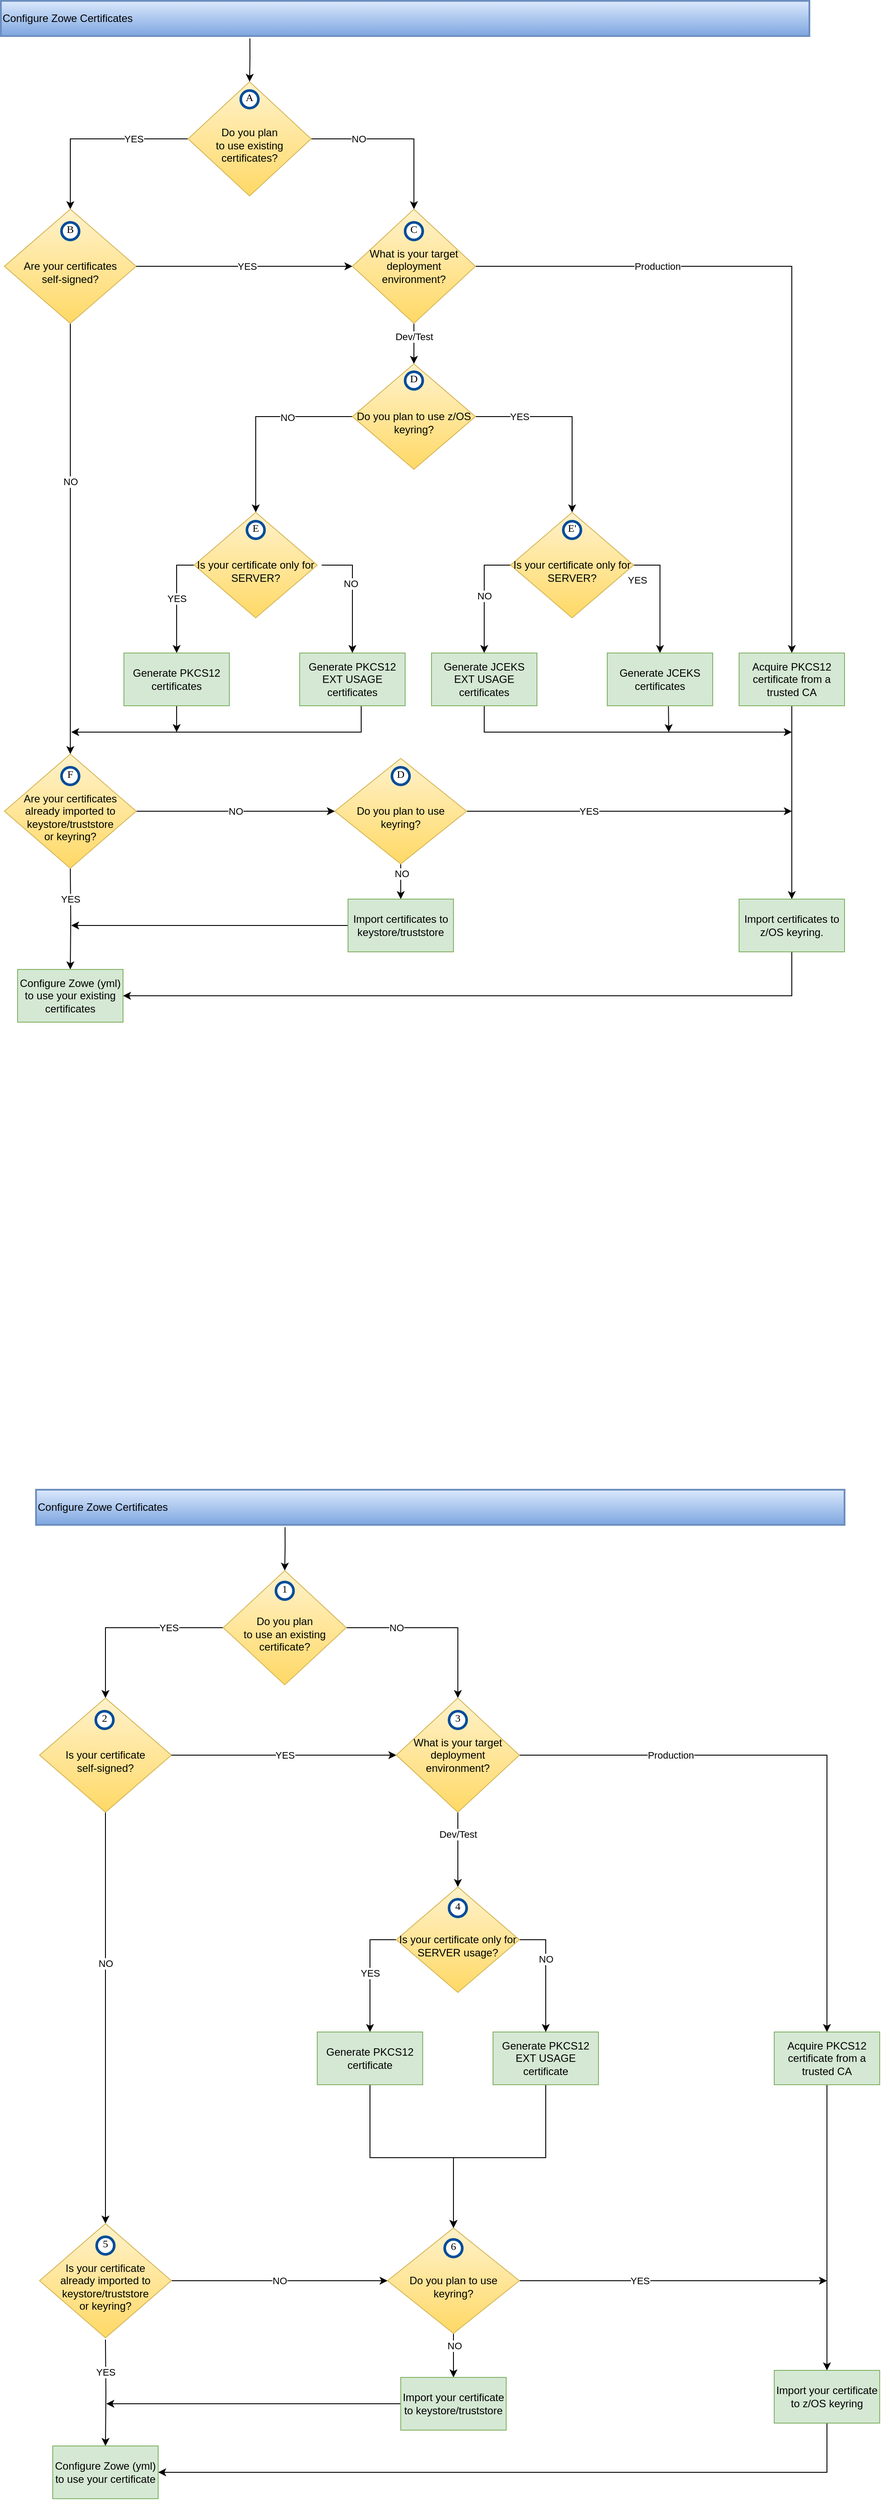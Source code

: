 <mxfile version="21.6.8" type="google">
  <diagram name="Page-1" id="spG-YoBWxSOwZ_v0Y_mw">
    <mxGraphModel grid="1" page="1" gridSize="10" guides="1" tooltips="1" connect="1" arrows="1" fold="1" pageScale="1" pageWidth="1169" pageHeight="827" math="0" shadow="0">
      <root>
        <mxCell id="0" />
        <mxCell id="1" parent="0" />
        <mxCell id="6nssnsCye8Gwaa1LAp3u-1" style="edgeStyle=orthogonalEdgeStyle;rounded=0;orthogonalLoop=1;jettySize=auto;html=1;exitX=1;exitY=0.5;exitDx=0;exitDy=0;" edge="1" parent="1" source="g3imH6zQXt2XZNzEnoYD-15">
          <mxGeometry relative="1" as="geometry">
            <mxPoint x="980" y="1748" as="targetPoint" />
            <mxPoint x="645" y="1748" as="sourcePoint" />
          </mxGeometry>
        </mxCell>
        <mxCell id="6nssnsCye8Gwaa1LAp3u-2" value="YES" style="edgeLabel;html=1;align=center;verticalAlign=middle;resizable=0;points=[];" connectable="0" vertex="1" parent="6nssnsCye8Gwaa1LAp3u-1">
          <mxGeometry x="-0.747" relative="1" as="geometry">
            <mxPoint x="92" as="offset" />
          </mxGeometry>
        </mxCell>
        <mxCell id="6nssnsCye8Gwaa1LAp3u-3" value="" style="edgeStyle=orthogonalEdgeStyle;rounded=0;orthogonalLoop=1;jettySize=auto;html=1;" edge="1" parent="1" source="g3imH6zQXt2XZNzEnoYD-15" target="g3imH6zQXt2XZNzEnoYD-77">
          <mxGeometry relative="1" as="geometry" />
        </mxCell>
        <mxCell id="6nssnsCye8Gwaa1LAp3u-4" value="NO" style="edgeLabel;html=1;align=center;verticalAlign=middle;resizable=0;points=[];" connectable="0" vertex="1" parent="6nssnsCye8Gwaa1LAp3u-3">
          <mxGeometry x="-0.443" y="1" relative="1" as="geometry">
            <mxPoint as="offset" />
          </mxGeometry>
        </mxCell>
        <mxCell id="g3imH6zQXt2XZNzEnoYD-15" value="&lt;br&gt;Do you plan to use&lt;br&gt;keyring?" style="rhombus;whiteSpace=wrap;html=1;fillColor=#fff2cc;gradientColor=#ffd966;strokeColor=#d6b656;" vertex="1" parent="1">
          <mxGeometry x="460" y="1688" width="150" height="120" as="geometry" />
        </mxCell>
        <mxCell id="g3imH6zQXt2XZNzEnoYD-61" value="Production" style="edgeStyle=orthogonalEdgeStyle;rounded=0;orthogonalLoop=1;jettySize=auto;html=1;entryX=0.5;entryY=0;entryDx=0;entryDy=0;exitX=1;exitY=0.5;exitDx=0;exitDy=0;" edge="1" parent="1" source="g3imH6zQXt2XZNzEnoYD-32" target="g3imH6zQXt2XZNzEnoYD-68">
          <mxGeometry x="-0.484" relative="1" as="geometry">
            <mxPoint x="941" y="1433" as="sourcePoint" />
            <mxPoint x="1091" y="1398" as="targetPoint" />
            <Array as="points">
              <mxPoint x="980" y="1128" />
            </Array>
            <mxPoint as="offset" />
          </mxGeometry>
        </mxCell>
        <mxCell id="g3imH6zQXt2XZNzEnoYD-63" value="" style="edgeStyle=orthogonalEdgeStyle;rounded=0;orthogonalLoop=1;jettySize=auto;html=1;exitX=0.5;exitY=1;exitDx=0;exitDy=0;entryX=0.5;entryY=0;entryDx=0;entryDy=0;" edge="1" parent="1" source="g3imH6zQXt2XZNzEnoYD-32" target="g3imH6zQXt2XZNzEnoYD-55">
          <mxGeometry relative="1" as="geometry">
            <mxPoint x="850" y="1238" as="sourcePoint" />
            <mxPoint x="750" y="1298" as="targetPoint" />
          </mxGeometry>
        </mxCell>
        <mxCell id="g3imH6zQXt2XZNzEnoYD-64" value="Dev/Test" style="edgeLabel;html=1;align=center;verticalAlign=middle;resizable=0;points=[];" connectable="0" vertex="1" parent="g3imH6zQXt2XZNzEnoYD-63">
          <mxGeometry x="-0.52" y="2" relative="1" as="geometry">
            <mxPoint x="-2" y="4" as="offset" />
          </mxGeometry>
        </mxCell>
        <mxCell id="g3imH6zQXt2XZNzEnoYD-44" value="" style="edgeStyle=orthogonalEdgeStyle;rounded=0;orthogonalLoop=1;jettySize=auto;html=1;entryX=0.5;entryY=0;entryDx=0;entryDy=0;exitX=0.308;exitY=1.067;exitDx=0;exitDy=0;exitPerimeter=0;" edge="1" parent="1" source="g3imH6zQXt2XZNzEnoYD-45" target="g3imH6zQXt2XZNzEnoYD-50">
          <mxGeometry relative="1" as="geometry">
            <mxPoint x="159" y="866" as="sourcePoint" />
            <mxPoint x="159" y="893" as="targetPoint" />
          </mxGeometry>
        </mxCell>
        <mxCell id="g3imH6zQXt2XZNzEnoYD-45" value="Configure Zowe Certificates" style="rounded=0;whiteSpace=wrap;html=1;fillColor=#dae8fc;strokeColor=#6c8ebf;strokeWidth=2;align=left;gradientColor=#7ea6e0;" vertex="1" parent="1">
          <mxGeometry x="80" y="826" width="920" height="40" as="geometry" />
        </mxCell>
        <mxCell id="g3imH6zQXt2XZNzEnoYD-49" value="NO" style="edgeStyle=orthogonalEdgeStyle;rounded=0;orthogonalLoop=1;jettySize=auto;html=1;exitX=1;exitY=0.5;exitDx=0;exitDy=0;entryX=0.5;entryY=0;entryDx=0;entryDy=0;" edge="1" parent="1" source="g3imH6zQXt2XZNzEnoYD-50" target="g3imH6zQXt2XZNzEnoYD-32">
          <mxGeometry x="-0.456" relative="1" as="geometry">
            <mxPoint x="-54" y="1066" as="targetPoint" />
            <Array as="points">
              <mxPoint x="550" y="983" />
            </Array>
            <mxPoint as="offset" />
          </mxGeometry>
        </mxCell>
        <mxCell id="o7ZixmJ9b5zxDJwxDlTb-1" value="YES" style="edgeStyle=orthogonalEdgeStyle;rounded=0;orthogonalLoop=1;jettySize=auto;html=1;" edge="1" parent="1" source="g3imH6zQXt2XZNzEnoYD-50" target="g3imH6zQXt2XZNzEnoYD-54">
          <mxGeometry x="-0.418" relative="1" as="geometry">
            <mxPoint as="offset" />
          </mxGeometry>
        </mxCell>
        <mxCell id="g3imH6zQXt2XZNzEnoYD-50" value="&lt;br&gt;Do you plan &lt;br&gt;to use existing certificates?" style="rhombus;whiteSpace=wrap;html=1;fillColor=#fff2cc;gradientColor=#ffd966;strokeColor=#d6b656;" vertex="1" parent="1">
          <mxGeometry x="293" y="918" width="140" height="130" as="geometry" />
        </mxCell>
        <mxCell id="g3imH6zQXt2XZNzEnoYD-51" value="NO" style="edgeStyle=orthogonalEdgeStyle;rounded=0;orthogonalLoop=1;jettySize=auto;html=1;entryX=0.5;entryY=0;entryDx=0;entryDy=0;exitX=0.5;exitY=1;exitDx=0;exitDy=0;entryPerimeter=0;" edge="1" parent="1" source="g3imH6zQXt2XZNzEnoYD-54" target="g3imH6zQXt2XZNzEnoYD-59">
          <mxGeometry x="-0.268" relative="1" as="geometry">
            <mxPoint x="159" y="1683" as="targetPoint" />
            <mxPoint as="offset" />
            <mxPoint x="159" y="1193" as="sourcePoint" />
          </mxGeometry>
        </mxCell>
        <mxCell id="g3imH6zQXt2XZNzEnoYD-54" value="&lt;br&gt;Are your certificates &lt;br&gt;self-signed?" style="rhombus;whiteSpace=wrap;html=1;fillColor=#fff2cc;gradientColor=#ffd966;strokeColor=#d6b656;" vertex="1" parent="1">
          <mxGeometry x="84" y="1063" width="150" height="130" as="geometry" />
        </mxCell>
        <mxCell id="g3imH6zQXt2XZNzEnoYD-73" value="YES" style="edgeStyle=orthogonalEdgeStyle;rounded=0;orthogonalLoop=1;jettySize=auto;html=1;exitX=0;exitY=0.5;exitDx=0;exitDy=0;entryX=0.5;entryY=0;entryDx=0;entryDy=0;" edge="1" parent="1" target="g3imH6zQXt2XZNzEnoYD-62">
          <mxGeometry relative="1" as="geometry">
            <mxPoint x="305" y="1468" as="sourcePoint" />
            <mxPoint x="290" y="1568" as="targetPoint" />
            <Array as="points">
              <mxPoint x="280" y="1468" />
            </Array>
          </mxGeometry>
        </mxCell>
        <mxCell id="g3imH6zQXt2XZNzEnoYD-75" value="NO" style="edgeStyle=orthogonalEdgeStyle;rounded=0;orthogonalLoop=1;jettySize=auto;html=1;exitX=0;exitY=0.5;exitDx=0;exitDy=0;" edge="1" parent="1" source="6nssnsCye8Gwaa1LAp3u-5" target="g3imH6zQXt2XZNzEnoYD-74">
          <mxGeometry relative="1" as="geometry" />
        </mxCell>
        <mxCell id="6nssnsCye8Gwaa1LAp3u-13" style="edgeStyle=orthogonalEdgeStyle;rounded=0;orthogonalLoop=1;jettySize=auto;html=1;entryX=0.5;entryY=0;entryDx=0;entryDy=0;exitX=0;exitY=0.5;exitDx=0;exitDy=0;" edge="1" parent="1" source="g3imH6zQXt2XZNzEnoYD-55" target="6nssnsCye8Gwaa1LAp3u-6">
          <mxGeometry relative="1" as="geometry" />
        </mxCell>
        <mxCell id="6nssnsCye8Gwaa1LAp3u-16" value="NO" style="edgeLabel;html=1;align=center;verticalAlign=middle;resizable=0;points=[];" connectable="0" vertex="1" parent="6nssnsCye8Gwaa1LAp3u-13">
          <mxGeometry x="-0.322" y="1" relative="1" as="geometry">
            <mxPoint as="offset" />
          </mxGeometry>
        </mxCell>
        <mxCell id="6nssnsCye8Gwaa1LAp3u-14" style="edgeStyle=orthogonalEdgeStyle;rounded=0;orthogonalLoop=1;jettySize=auto;html=1;entryX=0.5;entryY=0;entryDx=0;entryDy=0;" edge="1" parent="1" source="g3imH6zQXt2XZNzEnoYD-55" target="6nssnsCye8Gwaa1LAp3u-5">
          <mxGeometry relative="1" as="geometry" />
        </mxCell>
        <mxCell id="6nssnsCye8Gwaa1LAp3u-15" value="YES" style="edgeLabel;html=1;align=center;verticalAlign=middle;resizable=0;points=[];" connectable="0" vertex="1" parent="6nssnsCye8Gwaa1LAp3u-14">
          <mxGeometry x="-0.182" y="4" relative="1" as="geometry">
            <mxPoint x="-40" y="4" as="offset" />
          </mxGeometry>
        </mxCell>
        <mxCell id="g3imH6zQXt2XZNzEnoYD-55" value="&lt;br&gt;Do you plan to use z/OS &lt;br&gt;keyring?" style="rhombus;whiteSpace=wrap;html=1;fillColor=#fff2cc;gradientColor=#ffd966;strokeColor=#d6b656;" vertex="1" parent="1">
          <mxGeometry x="480" y="1239" width="140" height="120" as="geometry" />
        </mxCell>
        <mxCell id="g3imH6zQXt2XZNzEnoYD-71" style="edgeStyle=orthogonalEdgeStyle;rounded=0;orthogonalLoop=1;jettySize=auto;html=1;entryX=1;entryY=0.5;entryDx=0;entryDy=0;exitX=0.5;exitY=1;exitDx=0;exitDy=0;" edge="1" parent="1" source="g3imH6zQXt2XZNzEnoYD-57" target="g3imH6zQXt2XZNzEnoYD-60">
          <mxGeometry relative="1" as="geometry">
            <Array as="points">
              <mxPoint x="980" y="1958" />
            </Array>
          </mxGeometry>
        </mxCell>
        <mxCell id="g3imH6zQXt2XZNzEnoYD-57" value="Import certificates to z/OS keyring." style="whiteSpace=wrap;html=1;fillColor=#d5e8d4;strokeColor=#82b366;" vertex="1" parent="1">
          <mxGeometry x="920" y="1848" width="120" height="60" as="geometry" />
        </mxCell>
        <mxCell id="g3imH6zQXt2XZNzEnoYD-65" value="NO" style="edgeStyle=orthogonalEdgeStyle;rounded=0;orthogonalLoop=1;jettySize=auto;html=1;exitX=1;exitY=0.5;exitDx=0;exitDy=0;entryX=0;entryY=0.5;entryDx=0;entryDy=0;" edge="1" parent="1" source="g3imH6zQXt2XZNzEnoYD-59" target="g3imH6zQXt2XZNzEnoYD-15">
          <mxGeometry relative="1" as="geometry">
            <mxPoint x="570" y="1698" as="targetPoint" />
            <Array as="points">
              <mxPoint x="425" y="1748" />
            </Array>
          </mxGeometry>
        </mxCell>
        <mxCell id="g3imH6zQXt2XZNzEnoYD-67" value="YES" style="edgeStyle=orthogonalEdgeStyle;rounded=0;orthogonalLoop=1;jettySize=auto;html=1;entryX=0.5;entryY=0;entryDx=0;entryDy=0;" edge="1" parent="1" target="g3imH6zQXt2XZNzEnoYD-60">
          <mxGeometry x="-0.391" relative="1" as="geometry">
            <mxPoint x="-36" y="1663" as="targetPoint" />
            <mxPoint as="offset" />
            <mxPoint x="159" y="1813" as="sourcePoint" />
          </mxGeometry>
        </mxCell>
        <mxCell id="g3imH6zQXt2XZNzEnoYD-59" value="&lt;br&gt;Are your certificates &lt;br&gt;already imported to keystore/truststore &lt;br&gt;or keyring?" style="rhombus;whiteSpace=wrap;html=1;fillColor=#fff2cc;gradientColor=#ffd966;strokeColor=#d6b656;" vertex="1" parent="1">
          <mxGeometry x="84" y="1683" width="150" height="130" as="geometry" />
        </mxCell>
        <mxCell id="g3imH6zQXt2XZNzEnoYD-60" value="Configure Zowe (yml) to use your existing certificates" style="whiteSpace=wrap;html=1;fillColor=#d5e8d4;strokeColor=#82b366;" vertex="1" parent="1">
          <mxGeometry x="99" y="1928" width="120" height="60" as="geometry" />
        </mxCell>
        <mxCell id="g3imH6zQXt2XZNzEnoYD-72" style="edgeStyle=orthogonalEdgeStyle;rounded=0;orthogonalLoop=1;jettySize=auto;html=1;exitX=0.5;exitY=1;exitDx=0;exitDy=0;" edge="1" parent="1" source="g3imH6zQXt2XZNzEnoYD-62">
          <mxGeometry relative="1" as="geometry">
            <Array as="points" />
            <mxPoint x="203" y="1598" as="sourcePoint" />
            <mxPoint x="280" y="1658" as="targetPoint" />
          </mxGeometry>
        </mxCell>
        <mxCell id="g3imH6zQXt2XZNzEnoYD-62" value="Generate PKCS12 certificates" style="whiteSpace=wrap;html=1;fillColor=#d5e8d4;strokeColor=#82b366;" vertex="1" parent="1">
          <mxGeometry x="220" y="1568" width="120" height="60" as="geometry" />
        </mxCell>
        <mxCell id="g3imH6zQXt2XZNzEnoYD-70" value="" style="edgeStyle=orthogonalEdgeStyle;rounded=0;orthogonalLoop=1;jettySize=auto;html=1;" edge="1" parent="1" source="g3imH6zQXt2XZNzEnoYD-68" target="g3imH6zQXt2XZNzEnoYD-57">
          <mxGeometry relative="1" as="geometry" />
        </mxCell>
        <mxCell id="g3imH6zQXt2XZNzEnoYD-68" value="Acquire PKCS12 certificate from a trusted CA" style="whiteSpace=wrap;html=1;fillColor=#d5e8d4;strokeColor=#82b366;" vertex="1" parent="1">
          <mxGeometry x="920" y="1568" width="120" height="60" as="geometry" />
        </mxCell>
        <mxCell id="g3imH6zQXt2XZNzEnoYD-76" style="edgeStyle=orthogonalEdgeStyle;rounded=0;orthogonalLoop=1;jettySize=auto;html=1;exitX=0.5;exitY=1;exitDx=0;exitDy=0;" edge="1" parent="1" source="g3imH6zQXt2XZNzEnoYD-74">
          <mxGeometry relative="1" as="geometry">
            <mxPoint x="980" y="1658" as="targetPoint" />
            <Array as="points">
              <mxPoint x="630" y="1658" />
            </Array>
          </mxGeometry>
        </mxCell>
        <mxCell id="g3imH6zQXt2XZNzEnoYD-74" value="Generate JCEKS EXT USAGE certificates" style="whiteSpace=wrap;html=1;fillColor=#d5e8d4;strokeColor=#82b366;" vertex="1" parent="1">
          <mxGeometry x="570" y="1568" width="120" height="60" as="geometry" />
        </mxCell>
        <mxCell id="6nssnsCye8Gwaa1LAp3u-18" style="edgeStyle=orthogonalEdgeStyle;rounded=0;orthogonalLoop=1;jettySize=auto;html=1;" edge="1" parent="1" source="g3imH6zQXt2XZNzEnoYD-77">
          <mxGeometry relative="1" as="geometry">
            <mxPoint x="160" y="1878" as="targetPoint" />
          </mxGeometry>
        </mxCell>
        <mxCell id="g3imH6zQXt2XZNzEnoYD-77" value="Import certificates to keystore/truststore" style="whiteSpace=wrap;html=1;fillColor=#d5e8d4;strokeColor=#82b366;" vertex="1" parent="1">
          <mxGeometry x="475" y="1848" width="120" height="60" as="geometry" />
        </mxCell>
        <mxCell id="6nssnsCye8Gwaa1LAp3u-8" style="edgeStyle=orthogonalEdgeStyle;rounded=0;orthogonalLoop=1;jettySize=auto;html=1;entryX=0.5;entryY=0;entryDx=0;entryDy=0;exitX=1;exitY=0.5;exitDx=0;exitDy=0;" edge="1" parent="1" source="6nssnsCye8Gwaa1LAp3u-5" target="6nssnsCye8Gwaa1LAp3u-7">
          <mxGeometry relative="1" as="geometry">
            <mxPoint x="920" y="1468" as="sourcePoint" />
            <mxPoint x="940" y="1628" as="targetPoint" />
          </mxGeometry>
        </mxCell>
        <mxCell id="6nssnsCye8Gwaa1LAp3u-9" value="YES" style="edgeLabel;html=1;align=center;verticalAlign=middle;resizable=0;points=[];" connectable="0" vertex="1" parent="6nssnsCye8Gwaa1LAp3u-8">
          <mxGeometry x="-0.23" y="-3" relative="1" as="geometry">
            <mxPoint x="-23" y="-3" as="offset" />
          </mxGeometry>
        </mxCell>
        <mxCell id="6nssnsCye8Gwaa1LAp3u-5" value="&lt;br&gt;Is your certificate only for&lt;br&gt;SERVER?" style="rhombus;whiteSpace=wrap;html=1;fillColor=#fff2cc;gradientColor=#ffd966;strokeColor=#d6b656;" vertex="1" parent="1">
          <mxGeometry x="660" y="1408" width="140" height="120" as="geometry" />
        </mxCell>
        <mxCell id="6nssnsCye8Gwaa1LAp3u-11" style="edgeStyle=orthogonalEdgeStyle;rounded=0;orthogonalLoop=1;jettySize=auto;html=1;exitX=1;exitY=0.5;exitDx=0;exitDy=0;entryX=0.5;entryY=0;entryDx=0;entryDy=0;" edge="1" parent="1" target="6nssnsCye8Gwaa1LAp3u-10">
          <mxGeometry relative="1" as="geometry">
            <Array as="points">
              <mxPoint x="480" y="1468" />
            </Array>
            <mxPoint x="445" y="1468" as="sourcePoint" />
          </mxGeometry>
        </mxCell>
        <mxCell id="6nssnsCye8Gwaa1LAp3u-12" value="NO" style="edgeLabel;html=1;align=center;verticalAlign=middle;resizable=0;points=[];" connectable="0" vertex="1" parent="6nssnsCye8Gwaa1LAp3u-11">
          <mxGeometry x="-0.524" y="-1" relative="1" as="geometry">
            <mxPoint x="1" y="20" as="offset" />
          </mxGeometry>
        </mxCell>
        <mxCell id="6nssnsCye8Gwaa1LAp3u-6" value="&lt;br&gt;Is your certificate only for&lt;br&gt;SERVER?" style="rhombus;whiteSpace=wrap;html=1;fillColor=#fff2cc;gradientColor=#ffd966;strokeColor=#d6b656;" vertex="1" parent="1">
          <mxGeometry x="300" y="1408" width="140" height="120" as="geometry" />
        </mxCell>
        <mxCell id="6nssnsCye8Gwaa1LAp3u-17" style="edgeStyle=orthogonalEdgeStyle;rounded=0;orthogonalLoop=1;jettySize=auto;html=1;exitX=0.58;exitY=1.01;exitDx=0;exitDy=0;exitPerimeter=0;" edge="1" parent="1" source="6nssnsCye8Gwaa1LAp3u-7">
          <mxGeometry relative="1" as="geometry">
            <Array as="points">
              <mxPoint x="840" y="1629" />
              <mxPoint x="840" y="1629" />
            </Array>
            <mxPoint x="840" y="1658" as="targetPoint" />
          </mxGeometry>
        </mxCell>
        <mxCell id="6nssnsCye8Gwaa1LAp3u-7" value="Generate JCEKS certificates" style="whiteSpace=wrap;html=1;fillColor=#d5e8d4;strokeColor=#82b366;" vertex="1" parent="1">
          <mxGeometry x="770" y="1568" width="120" height="60" as="geometry" />
        </mxCell>
        <mxCell id="6nssnsCye8Gwaa1LAp3u-19" style="edgeStyle=orthogonalEdgeStyle;rounded=0;orthogonalLoop=1;jettySize=auto;html=1;exitX=0.5;exitY=1;exitDx=0;exitDy=0;" edge="1" parent="1" source="6nssnsCye8Gwaa1LAp3u-10">
          <mxGeometry relative="1" as="geometry">
            <Array as="points">
              <mxPoint x="490" y="1658" />
            </Array>
            <mxPoint x="160" y="1658" as="targetPoint" />
          </mxGeometry>
        </mxCell>
        <mxCell id="6nssnsCye8Gwaa1LAp3u-10" value="Generate PKCS12 EXT USAGE certificates" style="whiteSpace=wrap;html=1;fillColor=#d5e8d4;strokeColor=#82b366;" vertex="1" parent="1">
          <mxGeometry x="420" y="1568" width="120" height="60" as="geometry" />
        </mxCell>
        <mxCell id="o7ZixmJ9b5zxDJwxDlTb-2" value="" style="edgeStyle=orthogonalEdgeStyle;rounded=0;orthogonalLoop=1;jettySize=auto;html=1;" edge="1" parent="1" source="g3imH6zQXt2XZNzEnoYD-54" target="g3imH6zQXt2XZNzEnoYD-32">
          <mxGeometry relative="1" as="geometry">
            <mxPoint x="930" y="1128" as="targetPoint" />
            <mxPoint x="234" y="1128" as="sourcePoint" />
          </mxGeometry>
        </mxCell>
        <mxCell id="o7ZixmJ9b5zxDJwxDlTb-3" value="YES" style="edgeLabel;html=1;align=center;verticalAlign=middle;resizable=0;points=[];" connectable="0" vertex="1" parent="o7ZixmJ9b5zxDJwxDlTb-2">
          <mxGeometry x="-0.415" y="2" relative="1" as="geometry">
            <mxPoint x="54" y="2" as="offset" />
          </mxGeometry>
        </mxCell>
        <mxCell id="g3imH6zQXt2XZNzEnoYD-32" value="What is your target deployment environment?" style="rhombus;whiteSpace=wrap;html=1;fillColor=#fff2cc;gradientColor=#ffd966;strokeColor=#d6b656;" vertex="1" parent="1">
          <mxGeometry x="480" y="1063" width="140" height="130" as="geometry" />
        </mxCell>
        <mxCell id="RM6anIMGKZGL0gIo1Smn-10" value="A" style="ellipse;whiteSpace=wrap;html=1;aspect=fixed;strokeWidth=3;fontFamily=Tahoma;spacingBottom=4;spacingRight=2;strokeColor=#004C99;verticalAlign=middle;spacingLeft=2;" vertex="1" parent="1">
          <mxGeometry x="353" y="928" width="20" height="20" as="geometry" />
        </mxCell>
        <mxCell id="RM6anIMGKZGL0gIo1Smn-11" value="B" style="ellipse;whiteSpace=wrap;html=1;aspect=fixed;strokeWidth=3;fontFamily=Tahoma;spacingBottom=4;spacingRight=2;strokeColor=#004C99;spacingLeft=2;" vertex="1" parent="1">
          <mxGeometry x="149" y="1078" width="20" height="20" as="geometry" />
        </mxCell>
        <mxCell id="RM6anIMGKZGL0gIo1Smn-12" value="C" style="ellipse;whiteSpace=wrap;html=1;aspect=fixed;strokeWidth=3;fontFamily=Tahoma;spacingBottom=4;spacingRight=2;strokeColor=#004C99;spacingLeft=2;" vertex="1" parent="1">
          <mxGeometry x="540" y="1078" width="20" height="20" as="geometry" />
        </mxCell>
        <mxCell id="RM6anIMGKZGL0gIo1Smn-13" value="D" style="ellipse;whiteSpace=wrap;html=1;aspect=fixed;strokeWidth=3;fontFamily=Tahoma;spacingBottom=4;spacingRight=2;strokeColor=#004C99;spacingLeft=2;" vertex="1" parent="1">
          <mxGeometry x="540" y="1248" width="20" height="20" as="geometry" />
        </mxCell>
        <mxCell id="RM6anIMGKZGL0gIo1Smn-14" value="E&#39;" style="ellipse;whiteSpace=wrap;html=1;aspect=fixed;strokeWidth=3;fontFamily=Tahoma;spacingBottom=4;spacingRight=2;strokeColor=#004C99;spacingLeft=2;" vertex="1" parent="1">
          <mxGeometry x="720" y="1418" width="20" height="20" as="geometry" />
        </mxCell>
        <mxCell id="RM6anIMGKZGL0gIo1Smn-15" value="E" style="ellipse;whiteSpace=wrap;html=1;aspect=fixed;strokeWidth=3;fontFamily=Tahoma;spacingBottom=4;spacingRight=2;strokeColor=#004C99;spacingLeft=2;" vertex="1" parent="1">
          <mxGeometry x="360" y="1418" width="20" height="20" as="geometry" />
        </mxCell>
        <mxCell id="RM6anIMGKZGL0gIo1Smn-17" value="F" style="ellipse;whiteSpace=wrap;html=1;aspect=fixed;strokeWidth=3;fontFamily=Tahoma;spacingBottom=4;spacingRight=2;strokeColor=#004C99;spacingLeft=2;" vertex="1" parent="1">
          <mxGeometry x="149" y="1698" width="20" height="20" as="geometry" />
        </mxCell>
        <mxCell id="RM6anIMGKZGL0gIo1Smn-19" value="D" style="ellipse;whiteSpace=wrap;html=1;aspect=fixed;strokeWidth=3;fontFamily=Tahoma;spacingBottom=4;spacingRight=2;strokeColor=#004C99;spacingLeft=2;" vertex="1" parent="1">
          <mxGeometry x="525" y="1698" width="20" height="20" as="geometry" />
        </mxCell>
        <mxCell id="IB0UT7M61pVgmClx253L-1" style="edgeStyle=orthogonalEdgeStyle;rounded=0;orthogonalLoop=1;jettySize=auto;html=1;exitX=1;exitY=0.5;exitDx=0;exitDy=0;" edge="1" parent="1" source="IB0UT7M61pVgmClx253L-5">
          <mxGeometry relative="1" as="geometry">
            <mxPoint x="1020" y="3420" as="targetPoint" />
            <mxPoint x="685" y="3422" as="sourcePoint" />
          </mxGeometry>
        </mxCell>
        <mxCell id="IB0UT7M61pVgmClx253L-2" value="YES" style="edgeLabel;html=1;align=center;verticalAlign=middle;resizable=0;points=[];" connectable="0" vertex="1" parent="IB0UT7M61pVgmClx253L-1">
          <mxGeometry x="-0.747" relative="1" as="geometry">
            <mxPoint x="92" as="offset" />
          </mxGeometry>
        </mxCell>
        <mxCell id="IB0UT7M61pVgmClx253L-3" value="" style="edgeStyle=orthogonalEdgeStyle;rounded=0;orthogonalLoop=1;jettySize=auto;html=1;" edge="1" parent="1" source="IB0UT7M61pVgmClx253L-5" target="IB0UT7M61pVgmClx253L-36">
          <mxGeometry relative="1" as="geometry" />
        </mxCell>
        <mxCell id="IB0UT7M61pVgmClx253L-4" value="NO" style="edgeLabel;html=1;align=center;verticalAlign=middle;resizable=0;points=[];" connectable="0" vertex="1" parent="IB0UT7M61pVgmClx253L-3">
          <mxGeometry x="-0.443" y="1" relative="1" as="geometry">
            <mxPoint as="offset" />
          </mxGeometry>
        </mxCell>
        <mxCell id="IB0UT7M61pVgmClx253L-5" value="&lt;br&gt;Do you plan to use&lt;br&gt;keyring?" style="rhombus;whiteSpace=wrap;html=1;fillColor=#fff2cc;gradientColor=#ffd966;strokeColor=#d6b656;" vertex="1" parent="1">
          <mxGeometry x="520" y="3360" width="150" height="120" as="geometry" />
        </mxCell>
        <mxCell id="IB0UT7M61pVgmClx253L-6" value="Production" style="edgeStyle=orthogonalEdgeStyle;rounded=0;orthogonalLoop=1;jettySize=auto;html=1;entryX=0.5;entryY=0;entryDx=0;entryDy=0;exitX=1;exitY=0.5;exitDx=0;exitDy=0;" edge="1" parent="1" source="IB0UT7M61pVgmClx253L-49" target="IB0UT7M61pVgmClx253L-32">
          <mxGeometry x="-0.484" relative="1" as="geometry">
            <mxPoint x="981" y="3127" as="sourcePoint" />
            <mxPoint x="1131" y="3092" as="targetPoint" />
            <Array as="points">
              <mxPoint x="1020" y="2822" />
            </Array>
            <mxPoint as="offset" />
          </mxGeometry>
        </mxCell>
        <mxCell id="IB0UT7M61pVgmClx253L-7" value="" style="edgeStyle=orthogonalEdgeStyle;rounded=0;orthogonalLoop=1;jettySize=auto;html=1;exitX=0.5;exitY=1;exitDx=0;exitDy=0;entryX=0.5;entryY=0;entryDx=0;entryDy=0;" edge="1" parent="1" source="IB0UT7M61pVgmClx253L-49" target="IB0UT7M61pVgmClx253L-42">
          <mxGeometry relative="1" as="geometry">
            <mxPoint x="890" y="2932" as="sourcePoint" />
            <mxPoint x="590" y="2933" as="targetPoint" />
          </mxGeometry>
        </mxCell>
        <mxCell id="IB0UT7M61pVgmClx253L-8" value="Dev/Test" style="edgeLabel;html=1;align=center;verticalAlign=middle;resizable=0;points=[];" connectable="0" vertex="1" parent="IB0UT7M61pVgmClx253L-7">
          <mxGeometry x="-0.52" y="2" relative="1" as="geometry">
            <mxPoint x="-2" y="4" as="offset" />
          </mxGeometry>
        </mxCell>
        <mxCell id="IB0UT7M61pVgmClx253L-9" value="" style="edgeStyle=orthogonalEdgeStyle;rounded=0;orthogonalLoop=1;jettySize=auto;html=1;entryX=0.5;entryY=0;entryDx=0;entryDy=0;exitX=0.308;exitY=1.067;exitDx=0;exitDy=0;exitPerimeter=0;" edge="1" parent="1" source="IB0UT7M61pVgmClx253L-10" target="IB0UT7M61pVgmClx253L-13">
          <mxGeometry relative="1" as="geometry">
            <mxPoint x="199" y="2560" as="sourcePoint" />
            <mxPoint x="199" y="2587" as="targetPoint" />
          </mxGeometry>
        </mxCell>
        <mxCell id="IB0UT7M61pVgmClx253L-10" value="Configure Zowe Certificates" style="rounded=0;whiteSpace=wrap;html=1;fillColor=#dae8fc;strokeColor=#6c8ebf;strokeWidth=2;align=left;gradientColor=#7ea6e0;" vertex="1" parent="1">
          <mxGeometry x="120" y="2520" width="920" height="40" as="geometry" />
        </mxCell>
        <mxCell id="IB0UT7M61pVgmClx253L-11" value="NO" style="edgeStyle=orthogonalEdgeStyle;rounded=0;orthogonalLoop=1;jettySize=auto;html=1;exitX=1;exitY=0.5;exitDx=0;exitDy=0;entryX=0.5;entryY=0;entryDx=0;entryDy=0;" edge="1" parent="1" source="IB0UT7M61pVgmClx253L-13" target="IB0UT7M61pVgmClx253L-49">
          <mxGeometry x="-0.456" relative="1" as="geometry">
            <mxPoint x="-14" y="2760" as="targetPoint" />
            <Array as="points">
              <mxPoint x="600" y="2677" />
            </Array>
            <mxPoint as="offset" />
          </mxGeometry>
        </mxCell>
        <mxCell id="IB0UT7M61pVgmClx253L-12" value="YES" style="edgeStyle=orthogonalEdgeStyle;rounded=0;orthogonalLoop=1;jettySize=auto;html=1;" edge="1" parent="1" source="IB0UT7M61pVgmClx253L-13" target="IB0UT7M61pVgmClx253L-15">
          <mxGeometry x="-0.418" relative="1" as="geometry">
            <mxPoint as="offset" />
          </mxGeometry>
        </mxCell>
        <mxCell id="IB0UT7M61pVgmClx253L-13" value="&lt;br&gt;Do you plan &lt;br&gt;to use an existing certificate?" style="rhombus;whiteSpace=wrap;html=1;fillColor=#fff2cc;gradientColor=#ffd966;strokeColor=#d6b656;" vertex="1" parent="1">
          <mxGeometry x="333" y="2612" width="140" height="130" as="geometry" />
        </mxCell>
        <mxCell id="IB0UT7M61pVgmClx253L-14" value="NO" style="edgeStyle=orthogonalEdgeStyle;rounded=0;orthogonalLoop=1;jettySize=auto;html=1;entryX=0.5;entryY=0;entryDx=0;entryDy=0;exitX=0.5;exitY=1;exitDx=0;exitDy=0;entryPerimeter=0;" edge="1" parent="1" source="IB0UT7M61pVgmClx253L-15" target="IB0UT7M61pVgmClx253L-27">
          <mxGeometry x="-0.268" relative="1" as="geometry">
            <mxPoint x="199" y="3377" as="targetPoint" />
            <mxPoint as="offset" />
            <mxPoint x="199" y="2887" as="sourcePoint" />
          </mxGeometry>
        </mxCell>
        <mxCell id="IB0UT7M61pVgmClx253L-15" value="&lt;br&gt;Is your certificate&lt;br&gt;self-signed?" style="rhombus;whiteSpace=wrap;html=1;fillColor=#fff2cc;gradientColor=#ffd966;strokeColor=#d6b656;" vertex="1" parent="1">
          <mxGeometry x="124" y="2757" width="150" height="130" as="geometry" />
        </mxCell>
        <mxCell id="IB0UT7M61pVgmClx253L-16" value="YES" style="edgeStyle=orthogonalEdgeStyle;rounded=0;orthogonalLoop=1;jettySize=auto;html=1;exitX=0;exitY=0.5;exitDx=0;exitDy=0;entryX=0.5;entryY=0;entryDx=0;entryDy=0;" edge="1" parent="1" source="IB0UT7M61pVgmClx253L-42" target="IB0UT7M61pVgmClx253L-30">
          <mxGeometry relative="1" as="geometry">
            <mxPoint x="525" y="3037" as="sourcePoint" />
            <mxPoint x="510" y="3137" as="targetPoint" />
            <Array as="points">
              <mxPoint x="500" y="3032" />
            </Array>
          </mxGeometry>
        </mxCell>
        <mxCell id="IB0UT7M61pVgmClx253L-23" style="edgeStyle=orthogonalEdgeStyle;rounded=0;orthogonalLoop=1;jettySize=auto;html=1;entryX=1;entryY=0.5;entryDx=0;entryDy=0;exitX=0.5;exitY=1;exitDx=0;exitDy=0;" edge="1" parent="1" source="IB0UT7M61pVgmClx253L-24" target="IB0UT7M61pVgmClx253L-28">
          <mxGeometry relative="1" as="geometry">
            <Array as="points">
              <mxPoint x="1020" y="3638" />
            </Array>
            <mxPoint x="1020" y="3588" as="sourcePoint" />
          </mxGeometry>
        </mxCell>
        <mxCell id="IB0UT7M61pVgmClx253L-24" value="Import your certificate to z/OS keyring" style="whiteSpace=wrap;html=1;fillColor=#d5e8d4;strokeColor=#82b366;" vertex="1" parent="1">
          <mxGeometry x="960" y="3522" width="120" height="60" as="geometry" />
        </mxCell>
        <mxCell id="IB0UT7M61pVgmClx253L-25" value="NO" style="edgeStyle=orthogonalEdgeStyle;rounded=0;orthogonalLoop=1;jettySize=auto;html=1;exitX=1;exitY=0.5;exitDx=0;exitDy=0;entryX=0;entryY=0.5;entryDx=0;entryDy=0;" edge="1" parent="1" source="IB0UT7M61pVgmClx253L-27" target="IB0UT7M61pVgmClx253L-5">
          <mxGeometry relative="1" as="geometry">
            <mxPoint x="610" y="3370" as="targetPoint" />
            <Array as="points">
              <mxPoint x="465" y="3420" />
            </Array>
          </mxGeometry>
        </mxCell>
        <mxCell id="IB0UT7M61pVgmClx253L-26" value="YES" style="edgeStyle=orthogonalEdgeStyle;rounded=0;orthogonalLoop=1;jettySize=auto;html=1;entryX=0.5;entryY=0;entryDx=0;entryDy=0;" edge="1" parent="1" target="IB0UT7M61pVgmClx253L-28">
          <mxGeometry x="-0.391" relative="1" as="geometry">
            <mxPoint x="4" y="3337" as="targetPoint" />
            <mxPoint as="offset" />
            <mxPoint x="199" y="3487" as="sourcePoint" />
          </mxGeometry>
        </mxCell>
        <mxCell id="IB0UT7M61pVgmClx253L-27" value="&lt;br&gt;Is your certificate&lt;br&gt;already imported to keystore/truststore &lt;br&gt;or keyring?" style="rhombus;whiteSpace=wrap;html=1;fillColor=#fff2cc;gradientColor=#ffd966;strokeColor=#d6b656;" vertex="1" parent="1">
          <mxGeometry x="124" y="3355" width="150" height="130" as="geometry" />
        </mxCell>
        <mxCell id="IB0UT7M61pVgmClx253L-28" value="Configure Zowe (yml) to use your certificate" style="whiteSpace=wrap;html=1;fillColor=#d5e8d4;strokeColor=#82b366;" vertex="1" parent="1">
          <mxGeometry x="139" y="3608" width="120" height="60" as="geometry" />
        </mxCell>
        <mxCell id="IB0UT7M61pVgmClx253L-29" style="edgeStyle=orthogonalEdgeStyle;rounded=0;orthogonalLoop=1;jettySize=auto;html=1;exitX=0.5;exitY=1;exitDx=0;exitDy=0;entryX=0.5;entryY=0;entryDx=0;entryDy=0;" edge="1" parent="1" source="IB0UT7M61pVgmClx253L-30" target="IB0UT7M61pVgmClx253L-5">
          <mxGeometry relative="1" as="geometry">
            <Array as="points">
              <mxPoint x="500" y="3280" />
              <mxPoint x="595" y="3280" />
            </Array>
            <mxPoint x="423" y="3167" as="sourcePoint" />
            <mxPoint x="500" y="3260" as="targetPoint" />
          </mxGeometry>
        </mxCell>
        <mxCell id="IB0UT7M61pVgmClx253L-30" value="Generate PKCS12 certificate" style="whiteSpace=wrap;html=1;fillColor=#d5e8d4;strokeColor=#82b366;" vertex="1" parent="1">
          <mxGeometry x="440" y="3137" width="120" height="60" as="geometry" />
        </mxCell>
        <mxCell id="IB0UT7M61pVgmClx253L-31" value="" style="edgeStyle=orthogonalEdgeStyle;rounded=0;orthogonalLoop=1;jettySize=auto;html=1;" edge="1" parent="1" source="IB0UT7M61pVgmClx253L-32" target="IB0UT7M61pVgmClx253L-24">
          <mxGeometry relative="1" as="geometry" />
        </mxCell>
        <mxCell id="IB0UT7M61pVgmClx253L-32" value="Acquire PKCS12 certificate from a trusted CA" style="whiteSpace=wrap;html=1;fillColor=#d5e8d4;strokeColor=#82b366;" vertex="1" parent="1">
          <mxGeometry x="960" y="3137" width="120" height="60" as="geometry" />
        </mxCell>
        <mxCell id="IB0UT7M61pVgmClx253L-35" style="edgeStyle=orthogonalEdgeStyle;rounded=0;orthogonalLoop=1;jettySize=auto;html=1;" edge="1" parent="1" source="IB0UT7M61pVgmClx253L-36">
          <mxGeometry relative="1" as="geometry">
            <mxPoint x="200" y="3560" as="targetPoint" />
          </mxGeometry>
        </mxCell>
        <mxCell id="IB0UT7M61pVgmClx253L-36" value="Import your certificate to keystore/truststore" style="whiteSpace=wrap;html=1;fillColor=#d5e8d4;strokeColor=#82b366;" vertex="1" parent="1">
          <mxGeometry x="535" y="3530" width="120" height="60" as="geometry" />
        </mxCell>
        <mxCell id="IB0UT7M61pVgmClx253L-40" style="edgeStyle=orthogonalEdgeStyle;rounded=0;orthogonalLoop=1;jettySize=auto;html=1;exitX=1;exitY=0.5;exitDx=0;exitDy=0;entryX=0.5;entryY=0;entryDx=0;entryDy=0;" edge="1" parent="1" source="IB0UT7M61pVgmClx253L-42" target="IB0UT7M61pVgmClx253L-46">
          <mxGeometry relative="1" as="geometry">
            <Array as="points">
              <mxPoint x="700" y="3032" />
            </Array>
            <mxPoint x="665" y="3037" as="sourcePoint" />
          </mxGeometry>
        </mxCell>
        <mxCell id="IB0UT7M61pVgmClx253L-41" value="NO" style="edgeLabel;html=1;align=center;verticalAlign=middle;resizable=0;points=[];" connectable="0" vertex="1" parent="IB0UT7M61pVgmClx253L-40">
          <mxGeometry x="-0.524" y="-1" relative="1" as="geometry">
            <mxPoint x="1" y="20" as="offset" />
          </mxGeometry>
        </mxCell>
        <mxCell id="IB0UT7M61pVgmClx253L-42" value="&lt;br&gt;Is your certificate only for&lt;br&gt;SERVER usage?" style="rhombus;whiteSpace=wrap;html=1;fillColor=#fff2cc;gradientColor=#ffd966;strokeColor=#d6b656;" vertex="1" parent="1">
          <mxGeometry x="530" y="2972" width="140" height="120" as="geometry" />
        </mxCell>
        <mxCell id="IB0UT7M61pVgmClx253L-45" style="edgeStyle=orthogonalEdgeStyle;rounded=0;orthogonalLoop=1;jettySize=auto;html=1;exitX=0.5;exitY=1;exitDx=0;exitDy=0;entryX=0.5;entryY=0;entryDx=0;entryDy=0;" edge="1" parent="1" source="IB0UT7M61pVgmClx253L-46" target="IB0UT7M61pVgmClx253L-5">
          <mxGeometry relative="1" as="geometry">
            <Array as="points">
              <mxPoint x="700" y="3280" />
              <mxPoint x="595" y="3280" />
            </Array>
            <mxPoint x="200" y="3260" as="targetPoint" />
          </mxGeometry>
        </mxCell>
        <mxCell id="IB0UT7M61pVgmClx253L-46" value="Generate PKCS12 EXT USAGE certificate" style="whiteSpace=wrap;html=1;fillColor=#d5e8d4;strokeColor=#82b366;" vertex="1" parent="1">
          <mxGeometry x="640" y="3137" width="120" height="60" as="geometry" />
        </mxCell>
        <mxCell id="IB0UT7M61pVgmClx253L-47" value="" style="edgeStyle=orthogonalEdgeStyle;rounded=0;orthogonalLoop=1;jettySize=auto;html=1;" edge="1" parent="1" source="IB0UT7M61pVgmClx253L-15" target="IB0UT7M61pVgmClx253L-49">
          <mxGeometry relative="1" as="geometry">
            <mxPoint x="970" y="2822" as="targetPoint" />
            <mxPoint x="274" y="2822" as="sourcePoint" />
          </mxGeometry>
        </mxCell>
        <mxCell id="IB0UT7M61pVgmClx253L-48" value="YES" style="edgeLabel;html=1;align=center;verticalAlign=middle;resizable=0;points=[];" connectable="0" vertex="1" parent="IB0UT7M61pVgmClx253L-47">
          <mxGeometry x="-0.415" y="2" relative="1" as="geometry">
            <mxPoint x="54" y="2" as="offset" />
          </mxGeometry>
        </mxCell>
        <mxCell id="IB0UT7M61pVgmClx253L-49" value="What is your target deployment environment?" style="rhombus;whiteSpace=wrap;html=1;fillColor=#fff2cc;gradientColor=#ffd966;strokeColor=#d6b656;" vertex="1" parent="1">
          <mxGeometry x="530" y="2757" width="140" height="130" as="geometry" />
        </mxCell>
        <mxCell id="IB0UT7M61pVgmClx253L-50" value="1" style="ellipse;whiteSpace=wrap;html=1;aspect=fixed;strokeWidth=3;fontFamily=Tahoma;spacingBottom=4;spacingRight=2;strokeColor=#004C99;spacingLeft=2;" vertex="1" parent="1">
          <mxGeometry x="393" y="2625" width="20" height="20" as="geometry" />
        </mxCell>
        <mxCell id="IB0UT7M61pVgmClx253L-51" value="2" style="ellipse;whiteSpace=wrap;html=1;aspect=fixed;strokeWidth=3;fontFamily=Tahoma;spacingBottom=4;spacingRight=2;strokeColor=#004C99;spacingLeft=2;" vertex="1" parent="1">
          <mxGeometry x="188" y="2772" width="20" height="20" as="geometry" />
        </mxCell>
        <mxCell id="IB0UT7M61pVgmClx253L-52" value="3" style="ellipse;whiteSpace=wrap;html=1;aspect=fixed;strokeWidth=3;fontFamily=Tahoma;spacingBottom=4;spacingRight=2;strokeColor=#004C99;spacingLeft=2;" vertex="1" parent="1">
          <mxGeometry x="590" y="2772" width="20" height="20" as="geometry" />
        </mxCell>
        <mxCell id="IB0UT7M61pVgmClx253L-53" value="4" style="ellipse;whiteSpace=wrap;html=1;aspect=fixed;strokeWidth=3;fontFamily=Tahoma;spacingBottom=4;spacingRight=2;strokeColor=#004C99;spacingLeft=2;" vertex="1" parent="1">
          <mxGeometry x="590" y="2986" width="20" height="20" as="geometry" />
        </mxCell>
        <mxCell id="IB0UT7M61pVgmClx253L-54" value="6" style="ellipse;whiteSpace=wrap;html=1;aspect=fixed;strokeWidth=3;fontFamily=Tahoma;spacingBottom=4;spacingRight=2;strokeColor=#004C99;spacingLeft=2;" vertex="1" parent="1">
          <mxGeometry x="585" y="3373" width="20" height="20" as="geometry" />
        </mxCell>
        <mxCell id="IB0UT7M61pVgmClx253L-56" value="5" style="ellipse;whiteSpace=wrap;html=1;aspect=fixed;strokeWidth=3;fontFamily=Tahoma;spacingBottom=4;spacingRight=2;strokeColor=#004C99;spacingLeft=2;" vertex="1" parent="1">
          <mxGeometry x="189" y="3370" width="20" height="20" as="geometry" />
        </mxCell>
      </root>
    </mxGraphModel>
  </diagram>
</mxfile>
